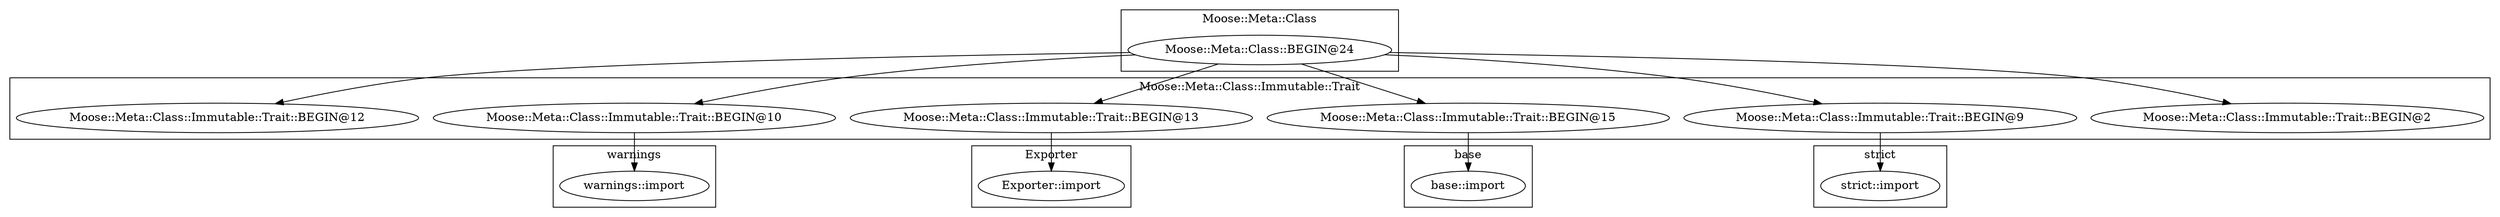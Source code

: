 digraph {
graph [overlap=false]
subgraph cluster_Moose_Meta_Class_Immutable_Trait {
	label="Moose::Meta::Class::Immutable::Trait";
	"Moose::Meta::Class::Immutable::Trait::BEGIN@2";
	"Moose::Meta::Class::Immutable::Trait::BEGIN@10";
	"Moose::Meta::Class::Immutable::Trait::BEGIN@13";
	"Moose::Meta::Class::Immutable::Trait::BEGIN@15";
	"Moose::Meta::Class::Immutable::Trait::BEGIN@9";
	"Moose::Meta::Class::Immutable::Trait::BEGIN@12";
}
subgraph cluster_Moose_Meta_Class {
	label="Moose::Meta::Class";
	"Moose::Meta::Class::BEGIN@24";
}
subgraph cluster_base {
	label="base";
	"base::import";
}
subgraph cluster_Exporter {
	label="Exporter";
	"Exporter::import";
}
subgraph cluster_warnings {
	label="warnings";
	"warnings::import";
}
subgraph cluster_strict {
	label="strict";
	"strict::import";
}
"Moose::Meta::Class::Immutable::Trait::BEGIN@13" -> "Exporter::import";
"Moose::Meta::Class::Immutable::Trait::BEGIN@15" -> "base::import";
"Moose::Meta::Class::BEGIN@24" -> "Moose::Meta::Class::Immutable::Trait::BEGIN@10";
"Moose::Meta::Class::Immutable::Trait::BEGIN@10" -> "warnings::import";
"Moose::Meta::Class::Immutable::Trait::BEGIN@9" -> "strict::import";
"Moose::Meta::Class::BEGIN@24" -> "Moose::Meta::Class::Immutable::Trait::BEGIN@12";
"Moose::Meta::Class::BEGIN@24" -> "Moose::Meta::Class::Immutable::Trait::BEGIN@2";
"Moose::Meta::Class::BEGIN@24" -> "Moose::Meta::Class::Immutable::Trait::BEGIN@13";
"Moose::Meta::Class::BEGIN@24" -> "Moose::Meta::Class::Immutable::Trait::BEGIN@9";
"Moose::Meta::Class::BEGIN@24" -> "Moose::Meta::Class::Immutable::Trait::BEGIN@15";
}
